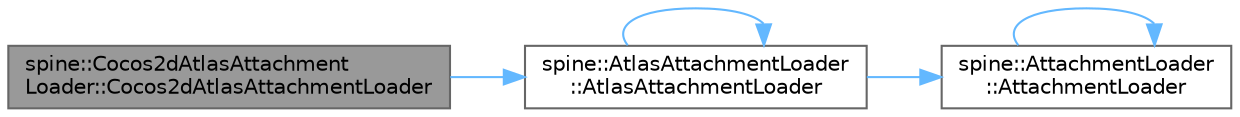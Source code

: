 digraph "spine::Cocos2dAtlasAttachmentLoader::Cocos2dAtlasAttachmentLoader"
{
 // LATEX_PDF_SIZE
  bgcolor="transparent";
  edge [fontname=Helvetica,fontsize=10,labelfontname=Helvetica,labelfontsize=10];
  node [fontname=Helvetica,fontsize=10,shape=box,height=0.2,width=0.4];
  rankdir="LR";
  Node1 [id="Node000001",label="spine::Cocos2dAtlasAttachment\lLoader::Cocos2dAtlasAttachmentLoader",height=0.2,width=0.4,color="gray40", fillcolor="grey60", style="filled", fontcolor="black",tooltip=" "];
  Node1 -> Node2 [id="edge1_Node000001_Node000002",color="steelblue1",style="solid",tooltip=" "];
  Node2 [id="Node000002",label="spine::AtlasAttachmentLoader\l::AtlasAttachmentLoader",height=0.2,width=0.4,color="grey40", fillcolor="white", style="filled",URL="$classspine_1_1_atlas_attachment_loader.html#ab0ae94bb1cd101fba95565403c560bf9",tooltip=" "];
  Node2 -> Node2 [id="edge2_Node000002_Node000002",color="steelblue1",style="solid",tooltip=" "];
  Node2 -> Node3 [id="edge3_Node000002_Node000003",color="steelblue1",style="solid",tooltip=" "];
  Node3 [id="Node000003",label="spine::AttachmentLoader\l::AttachmentLoader",height=0.2,width=0.4,color="grey40", fillcolor="white", style="filled",URL="$classspine_1_1_attachment_loader.html#ae7387bf1f81c33134d2583c2fb37c010",tooltip=" "];
  Node3 -> Node3 [id="edge4_Node000003_Node000003",color="steelblue1",style="solid",tooltip=" "];
}
